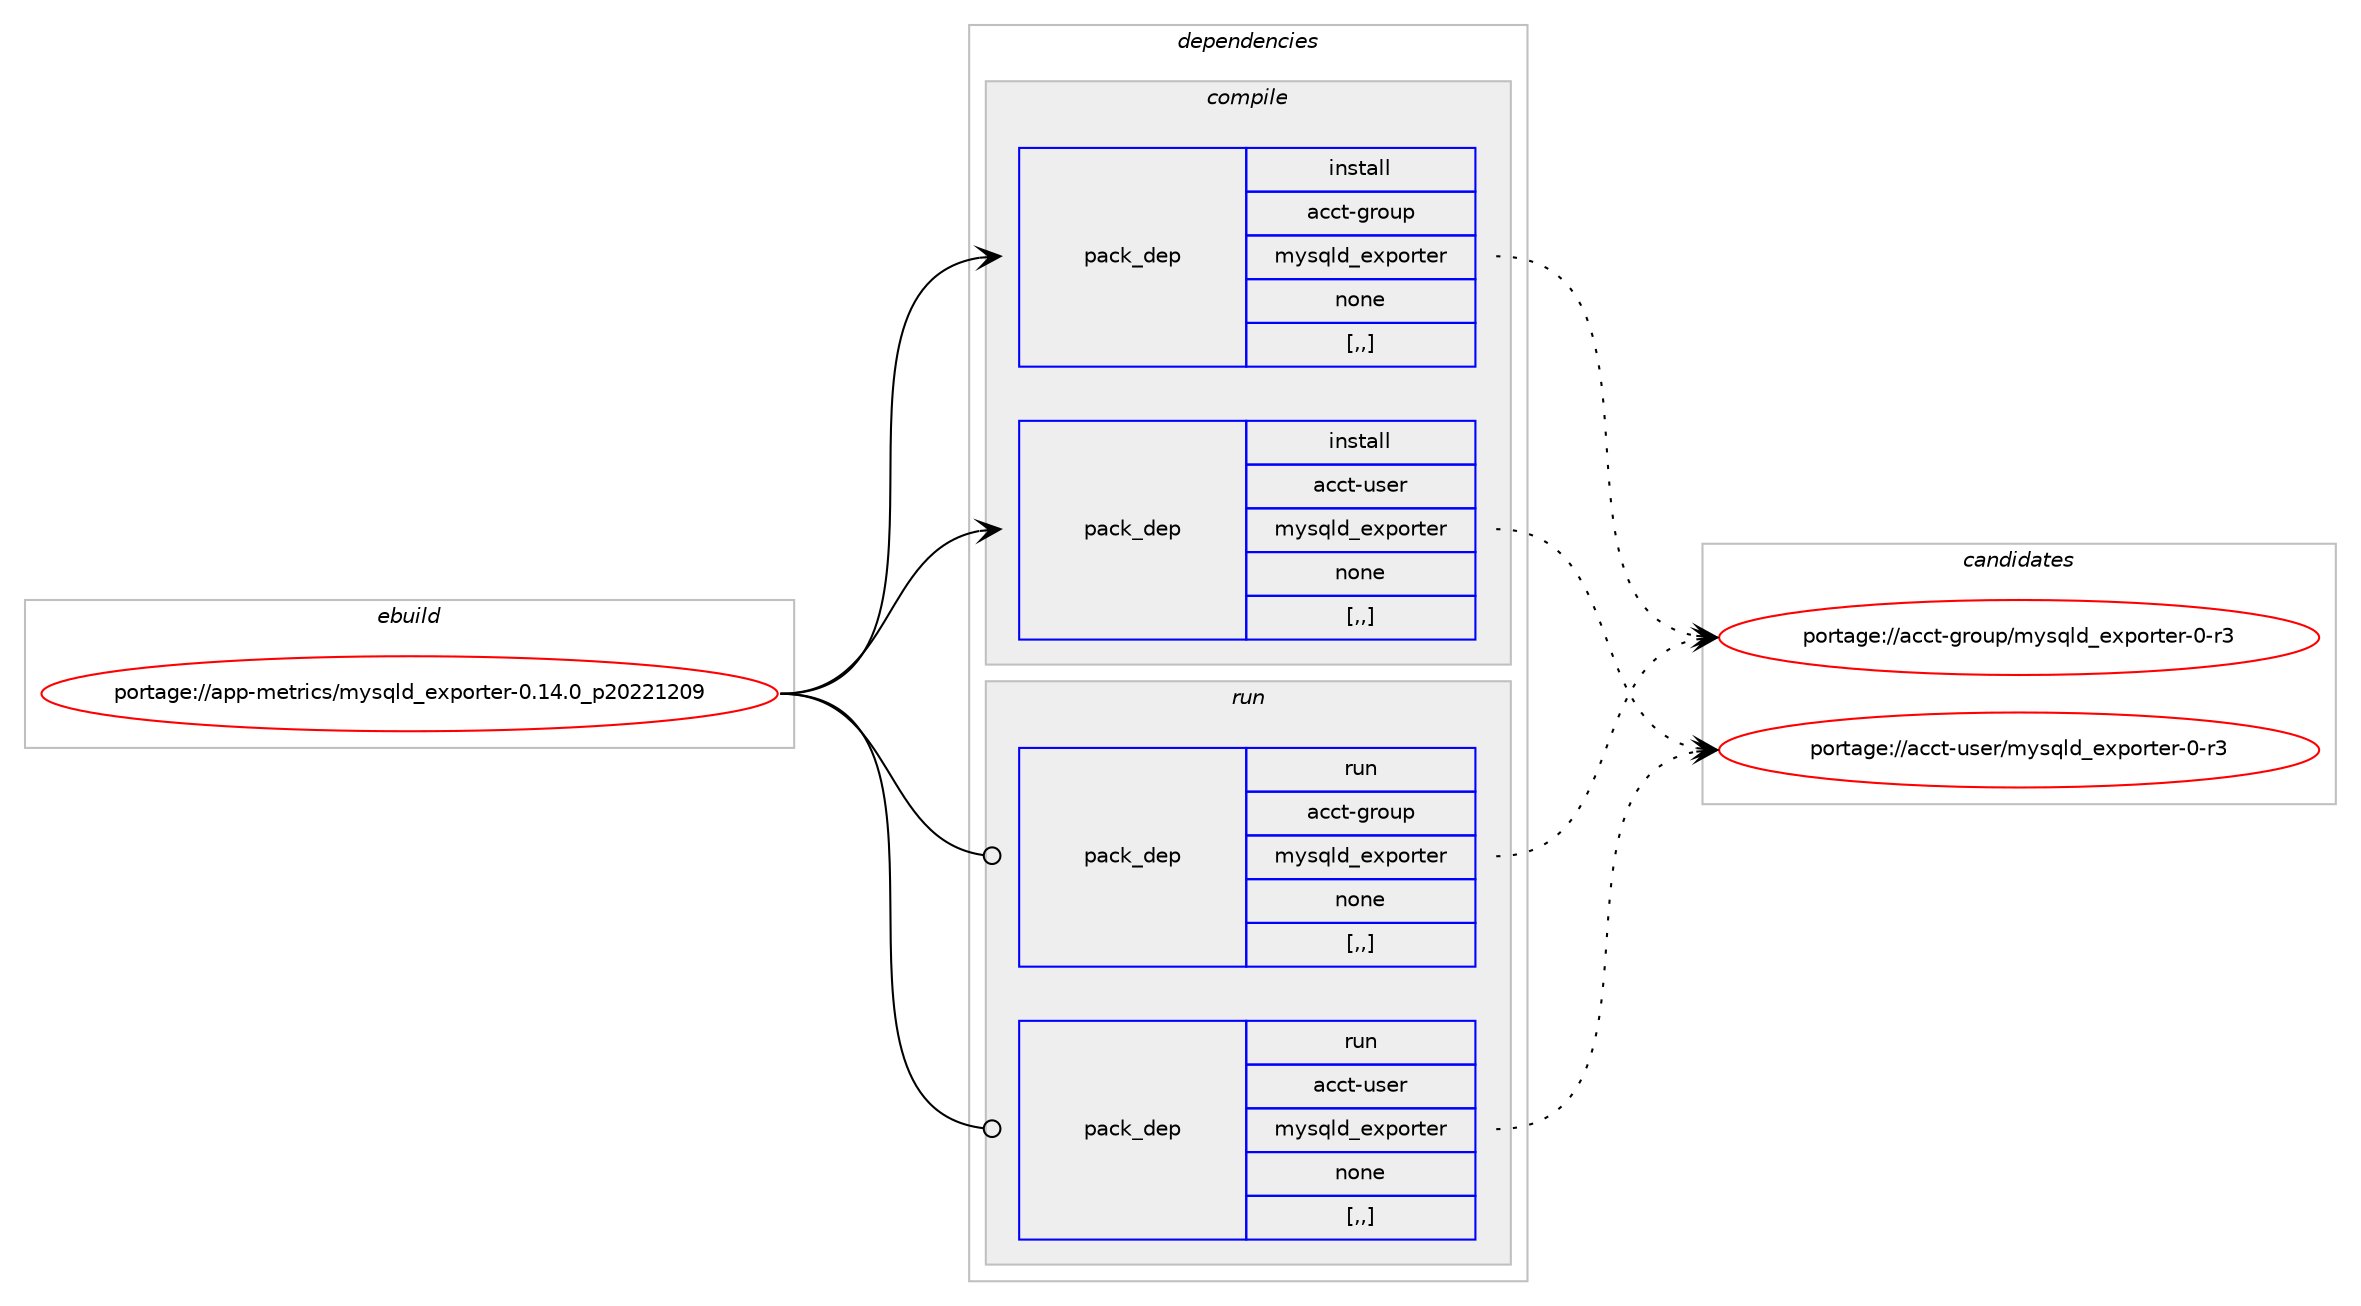 digraph prolog {

# *************
# Graph options
# *************

newrank=true;
concentrate=true;
compound=true;
graph [rankdir=LR,fontname=Helvetica,fontsize=10,ranksep=1.5];#, ranksep=2.5, nodesep=0.2];
edge  [arrowhead=vee];
node  [fontname=Helvetica,fontsize=10];

# **********
# The ebuild
# **********

subgraph cluster_leftcol {
color=gray;
label=<<i>ebuild</i>>;
id [label="portage://app-metrics/mysqld_exporter-0.14.0_p20221209", color=red, width=4, href="../app-metrics/mysqld_exporter-0.14.0_p20221209.svg"];
}

# ****************
# The dependencies
# ****************

subgraph cluster_midcol {
color=gray;
label=<<i>dependencies</i>>;
subgraph cluster_compile {
fillcolor="#eeeeee";
style=filled;
label=<<i>compile</i>>;
subgraph pack387927 {
dependency533294 [label=<<TABLE BORDER="0" CELLBORDER="1" CELLSPACING="0" CELLPADDING="4" WIDTH="220"><TR><TD ROWSPAN="6" CELLPADDING="30">pack_dep</TD></TR><TR><TD WIDTH="110">install</TD></TR><TR><TD>acct-group</TD></TR><TR><TD>mysqld_exporter</TD></TR><TR><TD>none</TD></TR><TR><TD>[,,]</TD></TR></TABLE>>, shape=none, color=blue];
}
id:e -> dependency533294:w [weight=20,style="solid",arrowhead="vee"];
subgraph pack387928 {
dependency533295 [label=<<TABLE BORDER="0" CELLBORDER="1" CELLSPACING="0" CELLPADDING="4" WIDTH="220"><TR><TD ROWSPAN="6" CELLPADDING="30">pack_dep</TD></TR><TR><TD WIDTH="110">install</TD></TR><TR><TD>acct-user</TD></TR><TR><TD>mysqld_exporter</TD></TR><TR><TD>none</TD></TR><TR><TD>[,,]</TD></TR></TABLE>>, shape=none, color=blue];
}
id:e -> dependency533295:w [weight=20,style="solid",arrowhead="vee"];
}
subgraph cluster_compileandrun {
fillcolor="#eeeeee";
style=filled;
label=<<i>compile and run</i>>;
}
subgraph cluster_run {
fillcolor="#eeeeee";
style=filled;
label=<<i>run</i>>;
subgraph pack387929 {
dependency533296 [label=<<TABLE BORDER="0" CELLBORDER="1" CELLSPACING="0" CELLPADDING="4" WIDTH="220"><TR><TD ROWSPAN="6" CELLPADDING="30">pack_dep</TD></TR><TR><TD WIDTH="110">run</TD></TR><TR><TD>acct-group</TD></TR><TR><TD>mysqld_exporter</TD></TR><TR><TD>none</TD></TR><TR><TD>[,,]</TD></TR></TABLE>>, shape=none, color=blue];
}
id:e -> dependency533296:w [weight=20,style="solid",arrowhead="odot"];
subgraph pack387930 {
dependency533297 [label=<<TABLE BORDER="0" CELLBORDER="1" CELLSPACING="0" CELLPADDING="4" WIDTH="220"><TR><TD ROWSPAN="6" CELLPADDING="30">pack_dep</TD></TR><TR><TD WIDTH="110">run</TD></TR><TR><TD>acct-user</TD></TR><TR><TD>mysqld_exporter</TD></TR><TR><TD>none</TD></TR><TR><TD>[,,]</TD></TR></TABLE>>, shape=none, color=blue];
}
id:e -> dependency533297:w [weight=20,style="solid",arrowhead="odot"];
}
}

# **************
# The candidates
# **************

subgraph cluster_choices {
rank=same;
color=gray;
label=<<i>candidates</i>>;

subgraph choice387927 {
color=black;
nodesep=1;
choice97999911645103114111117112471091211151131081009510112011211111411610111445484511451 [label="portage://acct-group/mysqld_exporter-0-r3", color=red, width=4,href="../acct-group/mysqld_exporter-0-r3.svg"];
dependency533294:e -> choice97999911645103114111117112471091211151131081009510112011211111411610111445484511451:w [style=dotted,weight="100"];
}
subgraph choice387928 {
color=black;
nodesep=1;
choice97999911645117115101114471091211151131081009510112011211111411610111445484511451 [label="portage://acct-user/mysqld_exporter-0-r3", color=red, width=4,href="../acct-user/mysqld_exporter-0-r3.svg"];
dependency533295:e -> choice97999911645117115101114471091211151131081009510112011211111411610111445484511451:w [style=dotted,weight="100"];
}
subgraph choice387929 {
color=black;
nodesep=1;
choice97999911645103114111117112471091211151131081009510112011211111411610111445484511451 [label="portage://acct-group/mysqld_exporter-0-r3", color=red, width=4,href="../acct-group/mysqld_exporter-0-r3.svg"];
dependency533296:e -> choice97999911645103114111117112471091211151131081009510112011211111411610111445484511451:w [style=dotted,weight="100"];
}
subgraph choice387930 {
color=black;
nodesep=1;
choice97999911645117115101114471091211151131081009510112011211111411610111445484511451 [label="portage://acct-user/mysqld_exporter-0-r3", color=red, width=4,href="../acct-user/mysqld_exporter-0-r3.svg"];
dependency533297:e -> choice97999911645117115101114471091211151131081009510112011211111411610111445484511451:w [style=dotted,weight="100"];
}
}

}

